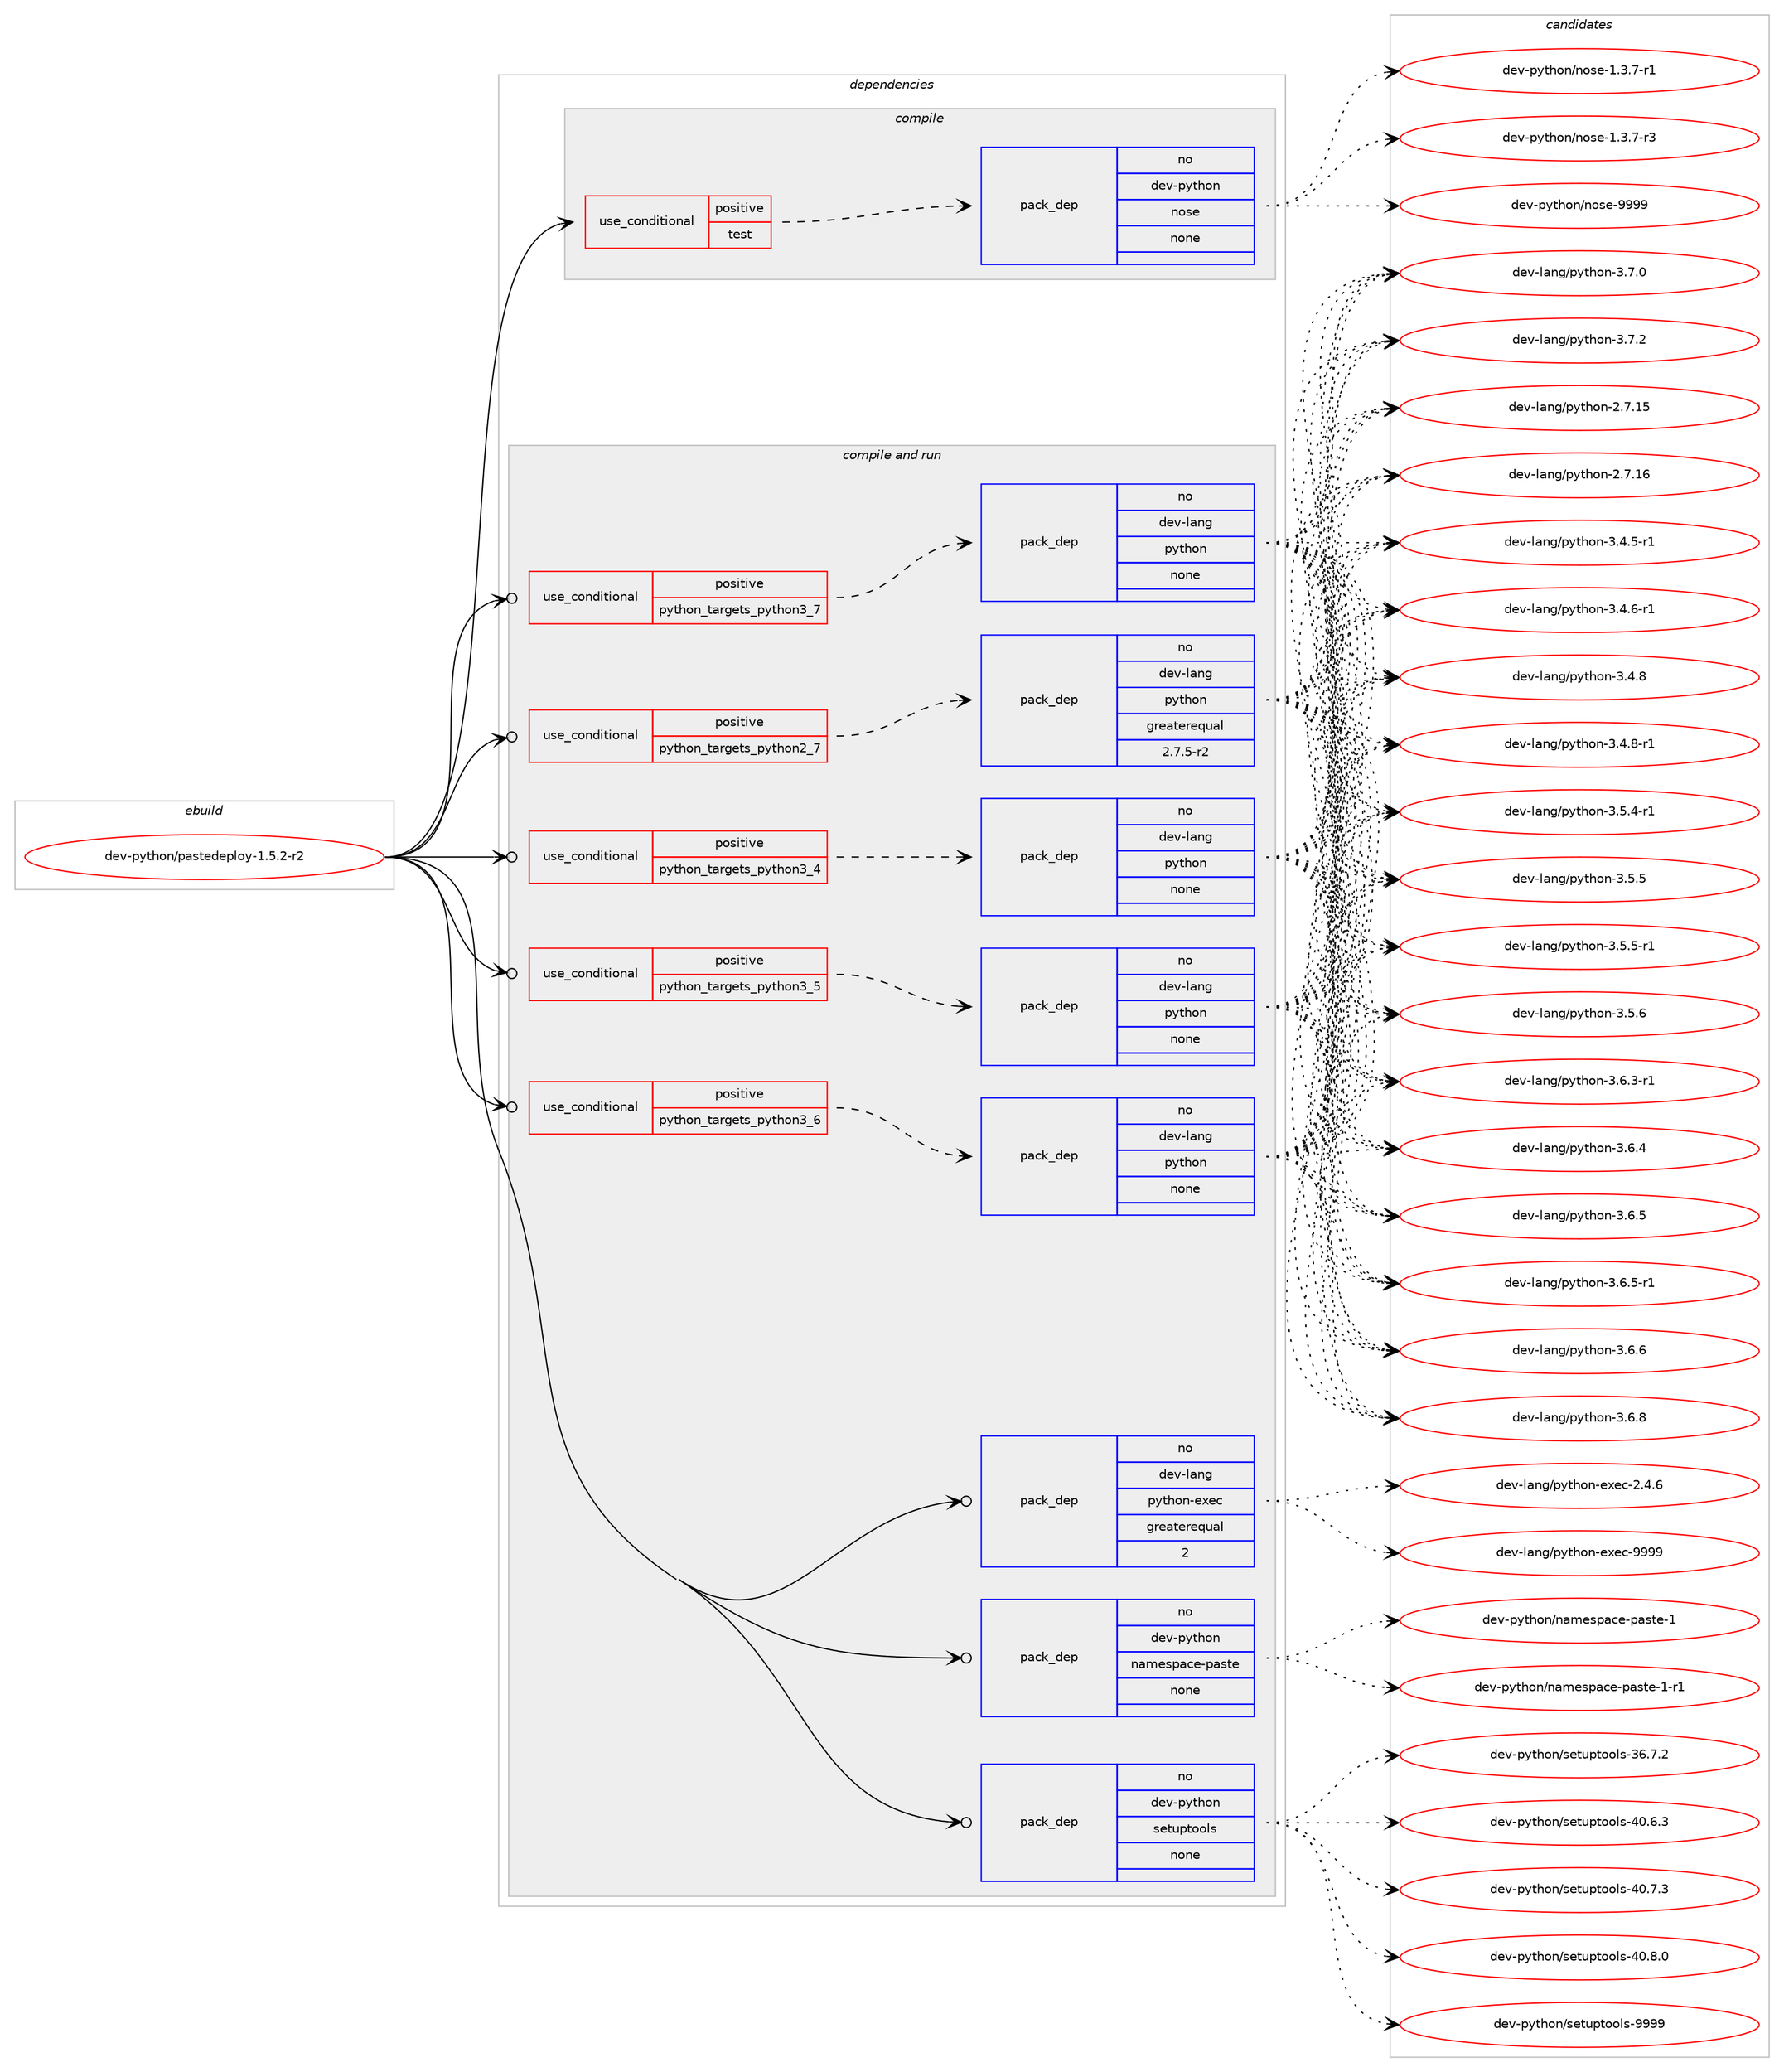 digraph prolog {

# *************
# Graph options
# *************

newrank=true;
concentrate=true;
compound=true;
graph [rankdir=LR,fontname=Helvetica,fontsize=10,ranksep=1.5];#, ranksep=2.5, nodesep=0.2];
edge  [arrowhead=vee];
node  [fontname=Helvetica,fontsize=10];

# **********
# The ebuild
# **********

subgraph cluster_leftcol {
color=gray;
rank=same;
label=<<i>ebuild</i>>;
id [label="dev-python/pastedeploy-1.5.2-r2", color=red, width=4, href="../dev-python/pastedeploy-1.5.2-r2.svg"];
}

# ****************
# The dependencies
# ****************

subgraph cluster_midcol {
color=gray;
label=<<i>dependencies</i>>;
subgraph cluster_compile {
fillcolor="#eeeeee";
style=filled;
label=<<i>compile</i>>;
subgraph cond379065 {
dependency1424485 [label=<<TABLE BORDER="0" CELLBORDER="1" CELLSPACING="0" CELLPADDING="4"><TR><TD ROWSPAN="3" CELLPADDING="10">use_conditional</TD></TR><TR><TD>positive</TD></TR><TR><TD>test</TD></TR></TABLE>>, shape=none, color=red];
subgraph pack1022110 {
dependency1424486 [label=<<TABLE BORDER="0" CELLBORDER="1" CELLSPACING="0" CELLPADDING="4" WIDTH="220"><TR><TD ROWSPAN="6" CELLPADDING="30">pack_dep</TD></TR><TR><TD WIDTH="110">no</TD></TR><TR><TD>dev-python</TD></TR><TR><TD>nose</TD></TR><TR><TD>none</TD></TR><TR><TD></TD></TR></TABLE>>, shape=none, color=blue];
}
dependency1424485:e -> dependency1424486:w [weight=20,style="dashed",arrowhead="vee"];
}
id:e -> dependency1424485:w [weight=20,style="solid",arrowhead="vee"];
}
subgraph cluster_compileandrun {
fillcolor="#eeeeee";
style=filled;
label=<<i>compile and run</i>>;
subgraph cond379066 {
dependency1424487 [label=<<TABLE BORDER="0" CELLBORDER="1" CELLSPACING="0" CELLPADDING="4"><TR><TD ROWSPAN="3" CELLPADDING="10">use_conditional</TD></TR><TR><TD>positive</TD></TR><TR><TD>python_targets_python2_7</TD></TR></TABLE>>, shape=none, color=red];
subgraph pack1022111 {
dependency1424488 [label=<<TABLE BORDER="0" CELLBORDER="1" CELLSPACING="0" CELLPADDING="4" WIDTH="220"><TR><TD ROWSPAN="6" CELLPADDING="30">pack_dep</TD></TR><TR><TD WIDTH="110">no</TD></TR><TR><TD>dev-lang</TD></TR><TR><TD>python</TD></TR><TR><TD>greaterequal</TD></TR><TR><TD>2.7.5-r2</TD></TR></TABLE>>, shape=none, color=blue];
}
dependency1424487:e -> dependency1424488:w [weight=20,style="dashed",arrowhead="vee"];
}
id:e -> dependency1424487:w [weight=20,style="solid",arrowhead="odotvee"];
subgraph cond379067 {
dependency1424489 [label=<<TABLE BORDER="0" CELLBORDER="1" CELLSPACING="0" CELLPADDING="4"><TR><TD ROWSPAN="3" CELLPADDING="10">use_conditional</TD></TR><TR><TD>positive</TD></TR><TR><TD>python_targets_python3_4</TD></TR></TABLE>>, shape=none, color=red];
subgraph pack1022112 {
dependency1424490 [label=<<TABLE BORDER="0" CELLBORDER="1" CELLSPACING="0" CELLPADDING="4" WIDTH="220"><TR><TD ROWSPAN="6" CELLPADDING="30">pack_dep</TD></TR><TR><TD WIDTH="110">no</TD></TR><TR><TD>dev-lang</TD></TR><TR><TD>python</TD></TR><TR><TD>none</TD></TR><TR><TD></TD></TR></TABLE>>, shape=none, color=blue];
}
dependency1424489:e -> dependency1424490:w [weight=20,style="dashed",arrowhead="vee"];
}
id:e -> dependency1424489:w [weight=20,style="solid",arrowhead="odotvee"];
subgraph cond379068 {
dependency1424491 [label=<<TABLE BORDER="0" CELLBORDER="1" CELLSPACING="0" CELLPADDING="4"><TR><TD ROWSPAN="3" CELLPADDING="10">use_conditional</TD></TR><TR><TD>positive</TD></TR><TR><TD>python_targets_python3_5</TD></TR></TABLE>>, shape=none, color=red];
subgraph pack1022113 {
dependency1424492 [label=<<TABLE BORDER="0" CELLBORDER="1" CELLSPACING="0" CELLPADDING="4" WIDTH="220"><TR><TD ROWSPAN="6" CELLPADDING="30">pack_dep</TD></TR><TR><TD WIDTH="110">no</TD></TR><TR><TD>dev-lang</TD></TR><TR><TD>python</TD></TR><TR><TD>none</TD></TR><TR><TD></TD></TR></TABLE>>, shape=none, color=blue];
}
dependency1424491:e -> dependency1424492:w [weight=20,style="dashed",arrowhead="vee"];
}
id:e -> dependency1424491:w [weight=20,style="solid",arrowhead="odotvee"];
subgraph cond379069 {
dependency1424493 [label=<<TABLE BORDER="0" CELLBORDER="1" CELLSPACING="0" CELLPADDING="4"><TR><TD ROWSPAN="3" CELLPADDING="10">use_conditional</TD></TR><TR><TD>positive</TD></TR><TR><TD>python_targets_python3_6</TD></TR></TABLE>>, shape=none, color=red];
subgraph pack1022114 {
dependency1424494 [label=<<TABLE BORDER="0" CELLBORDER="1" CELLSPACING="0" CELLPADDING="4" WIDTH="220"><TR><TD ROWSPAN="6" CELLPADDING="30">pack_dep</TD></TR><TR><TD WIDTH="110">no</TD></TR><TR><TD>dev-lang</TD></TR><TR><TD>python</TD></TR><TR><TD>none</TD></TR><TR><TD></TD></TR></TABLE>>, shape=none, color=blue];
}
dependency1424493:e -> dependency1424494:w [weight=20,style="dashed",arrowhead="vee"];
}
id:e -> dependency1424493:w [weight=20,style="solid",arrowhead="odotvee"];
subgraph cond379070 {
dependency1424495 [label=<<TABLE BORDER="0" CELLBORDER="1" CELLSPACING="0" CELLPADDING="4"><TR><TD ROWSPAN="3" CELLPADDING="10">use_conditional</TD></TR><TR><TD>positive</TD></TR><TR><TD>python_targets_python3_7</TD></TR></TABLE>>, shape=none, color=red];
subgraph pack1022115 {
dependency1424496 [label=<<TABLE BORDER="0" CELLBORDER="1" CELLSPACING="0" CELLPADDING="4" WIDTH="220"><TR><TD ROWSPAN="6" CELLPADDING="30">pack_dep</TD></TR><TR><TD WIDTH="110">no</TD></TR><TR><TD>dev-lang</TD></TR><TR><TD>python</TD></TR><TR><TD>none</TD></TR><TR><TD></TD></TR></TABLE>>, shape=none, color=blue];
}
dependency1424495:e -> dependency1424496:w [weight=20,style="dashed",arrowhead="vee"];
}
id:e -> dependency1424495:w [weight=20,style="solid",arrowhead="odotvee"];
subgraph pack1022116 {
dependency1424497 [label=<<TABLE BORDER="0" CELLBORDER="1" CELLSPACING="0" CELLPADDING="4" WIDTH="220"><TR><TD ROWSPAN="6" CELLPADDING="30">pack_dep</TD></TR><TR><TD WIDTH="110">no</TD></TR><TR><TD>dev-lang</TD></TR><TR><TD>python-exec</TD></TR><TR><TD>greaterequal</TD></TR><TR><TD>2</TD></TR></TABLE>>, shape=none, color=blue];
}
id:e -> dependency1424497:w [weight=20,style="solid",arrowhead="odotvee"];
subgraph pack1022117 {
dependency1424498 [label=<<TABLE BORDER="0" CELLBORDER="1" CELLSPACING="0" CELLPADDING="4" WIDTH="220"><TR><TD ROWSPAN="6" CELLPADDING="30">pack_dep</TD></TR><TR><TD WIDTH="110">no</TD></TR><TR><TD>dev-python</TD></TR><TR><TD>namespace-paste</TD></TR><TR><TD>none</TD></TR><TR><TD></TD></TR></TABLE>>, shape=none, color=blue];
}
id:e -> dependency1424498:w [weight=20,style="solid",arrowhead="odotvee"];
subgraph pack1022118 {
dependency1424499 [label=<<TABLE BORDER="0" CELLBORDER="1" CELLSPACING="0" CELLPADDING="4" WIDTH="220"><TR><TD ROWSPAN="6" CELLPADDING="30">pack_dep</TD></TR><TR><TD WIDTH="110">no</TD></TR><TR><TD>dev-python</TD></TR><TR><TD>setuptools</TD></TR><TR><TD>none</TD></TR><TR><TD></TD></TR></TABLE>>, shape=none, color=blue];
}
id:e -> dependency1424499:w [weight=20,style="solid",arrowhead="odotvee"];
}
subgraph cluster_run {
fillcolor="#eeeeee";
style=filled;
label=<<i>run</i>>;
}
}

# **************
# The candidates
# **************

subgraph cluster_choices {
rank=same;
color=gray;
label=<<i>candidates</i>>;

subgraph choice1022110 {
color=black;
nodesep=1;
choice10010111845112121116104111110471101111151014549465146554511449 [label="dev-python/nose-1.3.7-r1", color=red, width=4,href="../dev-python/nose-1.3.7-r1.svg"];
choice10010111845112121116104111110471101111151014549465146554511451 [label="dev-python/nose-1.3.7-r3", color=red, width=4,href="../dev-python/nose-1.3.7-r3.svg"];
choice10010111845112121116104111110471101111151014557575757 [label="dev-python/nose-9999", color=red, width=4,href="../dev-python/nose-9999.svg"];
dependency1424486:e -> choice10010111845112121116104111110471101111151014549465146554511449:w [style=dotted,weight="100"];
dependency1424486:e -> choice10010111845112121116104111110471101111151014549465146554511451:w [style=dotted,weight="100"];
dependency1424486:e -> choice10010111845112121116104111110471101111151014557575757:w [style=dotted,weight="100"];
}
subgraph choice1022111 {
color=black;
nodesep=1;
choice10010111845108971101034711212111610411111045504655464953 [label="dev-lang/python-2.7.15", color=red, width=4,href="../dev-lang/python-2.7.15.svg"];
choice10010111845108971101034711212111610411111045504655464954 [label="dev-lang/python-2.7.16", color=red, width=4,href="../dev-lang/python-2.7.16.svg"];
choice1001011184510897110103471121211161041111104551465246534511449 [label="dev-lang/python-3.4.5-r1", color=red, width=4,href="../dev-lang/python-3.4.5-r1.svg"];
choice1001011184510897110103471121211161041111104551465246544511449 [label="dev-lang/python-3.4.6-r1", color=red, width=4,href="../dev-lang/python-3.4.6-r1.svg"];
choice100101118451089711010347112121116104111110455146524656 [label="dev-lang/python-3.4.8", color=red, width=4,href="../dev-lang/python-3.4.8.svg"];
choice1001011184510897110103471121211161041111104551465246564511449 [label="dev-lang/python-3.4.8-r1", color=red, width=4,href="../dev-lang/python-3.4.8-r1.svg"];
choice1001011184510897110103471121211161041111104551465346524511449 [label="dev-lang/python-3.5.4-r1", color=red, width=4,href="../dev-lang/python-3.5.4-r1.svg"];
choice100101118451089711010347112121116104111110455146534653 [label="dev-lang/python-3.5.5", color=red, width=4,href="../dev-lang/python-3.5.5.svg"];
choice1001011184510897110103471121211161041111104551465346534511449 [label="dev-lang/python-3.5.5-r1", color=red, width=4,href="../dev-lang/python-3.5.5-r1.svg"];
choice100101118451089711010347112121116104111110455146534654 [label="dev-lang/python-3.5.6", color=red, width=4,href="../dev-lang/python-3.5.6.svg"];
choice1001011184510897110103471121211161041111104551465446514511449 [label="dev-lang/python-3.6.3-r1", color=red, width=4,href="../dev-lang/python-3.6.3-r1.svg"];
choice100101118451089711010347112121116104111110455146544652 [label="dev-lang/python-3.6.4", color=red, width=4,href="../dev-lang/python-3.6.4.svg"];
choice100101118451089711010347112121116104111110455146544653 [label="dev-lang/python-3.6.5", color=red, width=4,href="../dev-lang/python-3.6.5.svg"];
choice1001011184510897110103471121211161041111104551465446534511449 [label="dev-lang/python-3.6.5-r1", color=red, width=4,href="../dev-lang/python-3.6.5-r1.svg"];
choice100101118451089711010347112121116104111110455146544654 [label="dev-lang/python-3.6.6", color=red, width=4,href="../dev-lang/python-3.6.6.svg"];
choice100101118451089711010347112121116104111110455146544656 [label="dev-lang/python-3.6.8", color=red, width=4,href="../dev-lang/python-3.6.8.svg"];
choice100101118451089711010347112121116104111110455146554648 [label="dev-lang/python-3.7.0", color=red, width=4,href="../dev-lang/python-3.7.0.svg"];
choice100101118451089711010347112121116104111110455146554650 [label="dev-lang/python-3.7.2", color=red, width=4,href="../dev-lang/python-3.7.2.svg"];
dependency1424488:e -> choice10010111845108971101034711212111610411111045504655464953:w [style=dotted,weight="100"];
dependency1424488:e -> choice10010111845108971101034711212111610411111045504655464954:w [style=dotted,weight="100"];
dependency1424488:e -> choice1001011184510897110103471121211161041111104551465246534511449:w [style=dotted,weight="100"];
dependency1424488:e -> choice1001011184510897110103471121211161041111104551465246544511449:w [style=dotted,weight="100"];
dependency1424488:e -> choice100101118451089711010347112121116104111110455146524656:w [style=dotted,weight="100"];
dependency1424488:e -> choice1001011184510897110103471121211161041111104551465246564511449:w [style=dotted,weight="100"];
dependency1424488:e -> choice1001011184510897110103471121211161041111104551465346524511449:w [style=dotted,weight="100"];
dependency1424488:e -> choice100101118451089711010347112121116104111110455146534653:w [style=dotted,weight="100"];
dependency1424488:e -> choice1001011184510897110103471121211161041111104551465346534511449:w [style=dotted,weight="100"];
dependency1424488:e -> choice100101118451089711010347112121116104111110455146534654:w [style=dotted,weight="100"];
dependency1424488:e -> choice1001011184510897110103471121211161041111104551465446514511449:w [style=dotted,weight="100"];
dependency1424488:e -> choice100101118451089711010347112121116104111110455146544652:w [style=dotted,weight="100"];
dependency1424488:e -> choice100101118451089711010347112121116104111110455146544653:w [style=dotted,weight="100"];
dependency1424488:e -> choice1001011184510897110103471121211161041111104551465446534511449:w [style=dotted,weight="100"];
dependency1424488:e -> choice100101118451089711010347112121116104111110455146544654:w [style=dotted,weight="100"];
dependency1424488:e -> choice100101118451089711010347112121116104111110455146544656:w [style=dotted,weight="100"];
dependency1424488:e -> choice100101118451089711010347112121116104111110455146554648:w [style=dotted,weight="100"];
dependency1424488:e -> choice100101118451089711010347112121116104111110455146554650:w [style=dotted,weight="100"];
}
subgraph choice1022112 {
color=black;
nodesep=1;
choice10010111845108971101034711212111610411111045504655464953 [label="dev-lang/python-2.7.15", color=red, width=4,href="../dev-lang/python-2.7.15.svg"];
choice10010111845108971101034711212111610411111045504655464954 [label="dev-lang/python-2.7.16", color=red, width=4,href="../dev-lang/python-2.7.16.svg"];
choice1001011184510897110103471121211161041111104551465246534511449 [label="dev-lang/python-3.4.5-r1", color=red, width=4,href="../dev-lang/python-3.4.5-r1.svg"];
choice1001011184510897110103471121211161041111104551465246544511449 [label="dev-lang/python-3.4.6-r1", color=red, width=4,href="../dev-lang/python-3.4.6-r1.svg"];
choice100101118451089711010347112121116104111110455146524656 [label="dev-lang/python-3.4.8", color=red, width=4,href="../dev-lang/python-3.4.8.svg"];
choice1001011184510897110103471121211161041111104551465246564511449 [label="dev-lang/python-3.4.8-r1", color=red, width=4,href="../dev-lang/python-3.4.8-r1.svg"];
choice1001011184510897110103471121211161041111104551465346524511449 [label="dev-lang/python-3.5.4-r1", color=red, width=4,href="../dev-lang/python-3.5.4-r1.svg"];
choice100101118451089711010347112121116104111110455146534653 [label="dev-lang/python-3.5.5", color=red, width=4,href="../dev-lang/python-3.5.5.svg"];
choice1001011184510897110103471121211161041111104551465346534511449 [label="dev-lang/python-3.5.5-r1", color=red, width=4,href="../dev-lang/python-3.5.5-r1.svg"];
choice100101118451089711010347112121116104111110455146534654 [label="dev-lang/python-3.5.6", color=red, width=4,href="../dev-lang/python-3.5.6.svg"];
choice1001011184510897110103471121211161041111104551465446514511449 [label="dev-lang/python-3.6.3-r1", color=red, width=4,href="../dev-lang/python-3.6.3-r1.svg"];
choice100101118451089711010347112121116104111110455146544652 [label="dev-lang/python-3.6.4", color=red, width=4,href="../dev-lang/python-3.6.4.svg"];
choice100101118451089711010347112121116104111110455146544653 [label="dev-lang/python-3.6.5", color=red, width=4,href="../dev-lang/python-3.6.5.svg"];
choice1001011184510897110103471121211161041111104551465446534511449 [label="dev-lang/python-3.6.5-r1", color=red, width=4,href="../dev-lang/python-3.6.5-r1.svg"];
choice100101118451089711010347112121116104111110455146544654 [label="dev-lang/python-3.6.6", color=red, width=4,href="../dev-lang/python-3.6.6.svg"];
choice100101118451089711010347112121116104111110455146544656 [label="dev-lang/python-3.6.8", color=red, width=4,href="../dev-lang/python-3.6.8.svg"];
choice100101118451089711010347112121116104111110455146554648 [label="dev-lang/python-3.7.0", color=red, width=4,href="../dev-lang/python-3.7.0.svg"];
choice100101118451089711010347112121116104111110455146554650 [label="dev-lang/python-3.7.2", color=red, width=4,href="../dev-lang/python-3.7.2.svg"];
dependency1424490:e -> choice10010111845108971101034711212111610411111045504655464953:w [style=dotted,weight="100"];
dependency1424490:e -> choice10010111845108971101034711212111610411111045504655464954:w [style=dotted,weight="100"];
dependency1424490:e -> choice1001011184510897110103471121211161041111104551465246534511449:w [style=dotted,weight="100"];
dependency1424490:e -> choice1001011184510897110103471121211161041111104551465246544511449:w [style=dotted,weight="100"];
dependency1424490:e -> choice100101118451089711010347112121116104111110455146524656:w [style=dotted,weight="100"];
dependency1424490:e -> choice1001011184510897110103471121211161041111104551465246564511449:w [style=dotted,weight="100"];
dependency1424490:e -> choice1001011184510897110103471121211161041111104551465346524511449:w [style=dotted,weight="100"];
dependency1424490:e -> choice100101118451089711010347112121116104111110455146534653:w [style=dotted,weight="100"];
dependency1424490:e -> choice1001011184510897110103471121211161041111104551465346534511449:w [style=dotted,weight="100"];
dependency1424490:e -> choice100101118451089711010347112121116104111110455146534654:w [style=dotted,weight="100"];
dependency1424490:e -> choice1001011184510897110103471121211161041111104551465446514511449:w [style=dotted,weight="100"];
dependency1424490:e -> choice100101118451089711010347112121116104111110455146544652:w [style=dotted,weight="100"];
dependency1424490:e -> choice100101118451089711010347112121116104111110455146544653:w [style=dotted,weight="100"];
dependency1424490:e -> choice1001011184510897110103471121211161041111104551465446534511449:w [style=dotted,weight="100"];
dependency1424490:e -> choice100101118451089711010347112121116104111110455146544654:w [style=dotted,weight="100"];
dependency1424490:e -> choice100101118451089711010347112121116104111110455146544656:w [style=dotted,weight="100"];
dependency1424490:e -> choice100101118451089711010347112121116104111110455146554648:w [style=dotted,weight="100"];
dependency1424490:e -> choice100101118451089711010347112121116104111110455146554650:w [style=dotted,weight="100"];
}
subgraph choice1022113 {
color=black;
nodesep=1;
choice10010111845108971101034711212111610411111045504655464953 [label="dev-lang/python-2.7.15", color=red, width=4,href="../dev-lang/python-2.7.15.svg"];
choice10010111845108971101034711212111610411111045504655464954 [label="dev-lang/python-2.7.16", color=red, width=4,href="../dev-lang/python-2.7.16.svg"];
choice1001011184510897110103471121211161041111104551465246534511449 [label="dev-lang/python-3.4.5-r1", color=red, width=4,href="../dev-lang/python-3.4.5-r1.svg"];
choice1001011184510897110103471121211161041111104551465246544511449 [label="dev-lang/python-3.4.6-r1", color=red, width=4,href="../dev-lang/python-3.4.6-r1.svg"];
choice100101118451089711010347112121116104111110455146524656 [label="dev-lang/python-3.4.8", color=red, width=4,href="../dev-lang/python-3.4.8.svg"];
choice1001011184510897110103471121211161041111104551465246564511449 [label="dev-lang/python-3.4.8-r1", color=red, width=4,href="../dev-lang/python-3.4.8-r1.svg"];
choice1001011184510897110103471121211161041111104551465346524511449 [label="dev-lang/python-3.5.4-r1", color=red, width=4,href="../dev-lang/python-3.5.4-r1.svg"];
choice100101118451089711010347112121116104111110455146534653 [label="dev-lang/python-3.5.5", color=red, width=4,href="../dev-lang/python-3.5.5.svg"];
choice1001011184510897110103471121211161041111104551465346534511449 [label="dev-lang/python-3.5.5-r1", color=red, width=4,href="../dev-lang/python-3.5.5-r1.svg"];
choice100101118451089711010347112121116104111110455146534654 [label="dev-lang/python-3.5.6", color=red, width=4,href="../dev-lang/python-3.5.6.svg"];
choice1001011184510897110103471121211161041111104551465446514511449 [label="dev-lang/python-3.6.3-r1", color=red, width=4,href="../dev-lang/python-3.6.3-r1.svg"];
choice100101118451089711010347112121116104111110455146544652 [label="dev-lang/python-3.6.4", color=red, width=4,href="../dev-lang/python-3.6.4.svg"];
choice100101118451089711010347112121116104111110455146544653 [label="dev-lang/python-3.6.5", color=red, width=4,href="../dev-lang/python-3.6.5.svg"];
choice1001011184510897110103471121211161041111104551465446534511449 [label="dev-lang/python-3.6.5-r1", color=red, width=4,href="../dev-lang/python-3.6.5-r1.svg"];
choice100101118451089711010347112121116104111110455146544654 [label="dev-lang/python-3.6.6", color=red, width=4,href="../dev-lang/python-3.6.6.svg"];
choice100101118451089711010347112121116104111110455146544656 [label="dev-lang/python-3.6.8", color=red, width=4,href="../dev-lang/python-3.6.8.svg"];
choice100101118451089711010347112121116104111110455146554648 [label="dev-lang/python-3.7.0", color=red, width=4,href="../dev-lang/python-3.7.0.svg"];
choice100101118451089711010347112121116104111110455146554650 [label="dev-lang/python-3.7.2", color=red, width=4,href="../dev-lang/python-3.7.2.svg"];
dependency1424492:e -> choice10010111845108971101034711212111610411111045504655464953:w [style=dotted,weight="100"];
dependency1424492:e -> choice10010111845108971101034711212111610411111045504655464954:w [style=dotted,weight="100"];
dependency1424492:e -> choice1001011184510897110103471121211161041111104551465246534511449:w [style=dotted,weight="100"];
dependency1424492:e -> choice1001011184510897110103471121211161041111104551465246544511449:w [style=dotted,weight="100"];
dependency1424492:e -> choice100101118451089711010347112121116104111110455146524656:w [style=dotted,weight="100"];
dependency1424492:e -> choice1001011184510897110103471121211161041111104551465246564511449:w [style=dotted,weight="100"];
dependency1424492:e -> choice1001011184510897110103471121211161041111104551465346524511449:w [style=dotted,weight="100"];
dependency1424492:e -> choice100101118451089711010347112121116104111110455146534653:w [style=dotted,weight="100"];
dependency1424492:e -> choice1001011184510897110103471121211161041111104551465346534511449:w [style=dotted,weight="100"];
dependency1424492:e -> choice100101118451089711010347112121116104111110455146534654:w [style=dotted,weight="100"];
dependency1424492:e -> choice1001011184510897110103471121211161041111104551465446514511449:w [style=dotted,weight="100"];
dependency1424492:e -> choice100101118451089711010347112121116104111110455146544652:w [style=dotted,weight="100"];
dependency1424492:e -> choice100101118451089711010347112121116104111110455146544653:w [style=dotted,weight="100"];
dependency1424492:e -> choice1001011184510897110103471121211161041111104551465446534511449:w [style=dotted,weight="100"];
dependency1424492:e -> choice100101118451089711010347112121116104111110455146544654:w [style=dotted,weight="100"];
dependency1424492:e -> choice100101118451089711010347112121116104111110455146544656:w [style=dotted,weight="100"];
dependency1424492:e -> choice100101118451089711010347112121116104111110455146554648:w [style=dotted,weight="100"];
dependency1424492:e -> choice100101118451089711010347112121116104111110455146554650:w [style=dotted,weight="100"];
}
subgraph choice1022114 {
color=black;
nodesep=1;
choice10010111845108971101034711212111610411111045504655464953 [label="dev-lang/python-2.7.15", color=red, width=4,href="../dev-lang/python-2.7.15.svg"];
choice10010111845108971101034711212111610411111045504655464954 [label="dev-lang/python-2.7.16", color=red, width=4,href="../dev-lang/python-2.7.16.svg"];
choice1001011184510897110103471121211161041111104551465246534511449 [label="dev-lang/python-3.4.5-r1", color=red, width=4,href="../dev-lang/python-3.4.5-r1.svg"];
choice1001011184510897110103471121211161041111104551465246544511449 [label="dev-lang/python-3.4.6-r1", color=red, width=4,href="../dev-lang/python-3.4.6-r1.svg"];
choice100101118451089711010347112121116104111110455146524656 [label="dev-lang/python-3.4.8", color=red, width=4,href="../dev-lang/python-3.4.8.svg"];
choice1001011184510897110103471121211161041111104551465246564511449 [label="dev-lang/python-3.4.8-r1", color=red, width=4,href="../dev-lang/python-3.4.8-r1.svg"];
choice1001011184510897110103471121211161041111104551465346524511449 [label="dev-lang/python-3.5.4-r1", color=red, width=4,href="../dev-lang/python-3.5.4-r1.svg"];
choice100101118451089711010347112121116104111110455146534653 [label="dev-lang/python-3.5.5", color=red, width=4,href="../dev-lang/python-3.5.5.svg"];
choice1001011184510897110103471121211161041111104551465346534511449 [label="dev-lang/python-3.5.5-r1", color=red, width=4,href="../dev-lang/python-3.5.5-r1.svg"];
choice100101118451089711010347112121116104111110455146534654 [label="dev-lang/python-3.5.6", color=red, width=4,href="../dev-lang/python-3.5.6.svg"];
choice1001011184510897110103471121211161041111104551465446514511449 [label="dev-lang/python-3.6.3-r1", color=red, width=4,href="../dev-lang/python-3.6.3-r1.svg"];
choice100101118451089711010347112121116104111110455146544652 [label="dev-lang/python-3.6.4", color=red, width=4,href="../dev-lang/python-3.6.4.svg"];
choice100101118451089711010347112121116104111110455146544653 [label="dev-lang/python-3.6.5", color=red, width=4,href="../dev-lang/python-3.6.5.svg"];
choice1001011184510897110103471121211161041111104551465446534511449 [label="dev-lang/python-3.6.5-r1", color=red, width=4,href="../dev-lang/python-3.6.5-r1.svg"];
choice100101118451089711010347112121116104111110455146544654 [label="dev-lang/python-3.6.6", color=red, width=4,href="../dev-lang/python-3.6.6.svg"];
choice100101118451089711010347112121116104111110455146544656 [label="dev-lang/python-3.6.8", color=red, width=4,href="../dev-lang/python-3.6.8.svg"];
choice100101118451089711010347112121116104111110455146554648 [label="dev-lang/python-3.7.0", color=red, width=4,href="../dev-lang/python-3.7.0.svg"];
choice100101118451089711010347112121116104111110455146554650 [label="dev-lang/python-3.7.2", color=red, width=4,href="../dev-lang/python-3.7.2.svg"];
dependency1424494:e -> choice10010111845108971101034711212111610411111045504655464953:w [style=dotted,weight="100"];
dependency1424494:e -> choice10010111845108971101034711212111610411111045504655464954:w [style=dotted,weight="100"];
dependency1424494:e -> choice1001011184510897110103471121211161041111104551465246534511449:w [style=dotted,weight="100"];
dependency1424494:e -> choice1001011184510897110103471121211161041111104551465246544511449:w [style=dotted,weight="100"];
dependency1424494:e -> choice100101118451089711010347112121116104111110455146524656:w [style=dotted,weight="100"];
dependency1424494:e -> choice1001011184510897110103471121211161041111104551465246564511449:w [style=dotted,weight="100"];
dependency1424494:e -> choice1001011184510897110103471121211161041111104551465346524511449:w [style=dotted,weight="100"];
dependency1424494:e -> choice100101118451089711010347112121116104111110455146534653:w [style=dotted,weight="100"];
dependency1424494:e -> choice1001011184510897110103471121211161041111104551465346534511449:w [style=dotted,weight="100"];
dependency1424494:e -> choice100101118451089711010347112121116104111110455146534654:w [style=dotted,weight="100"];
dependency1424494:e -> choice1001011184510897110103471121211161041111104551465446514511449:w [style=dotted,weight="100"];
dependency1424494:e -> choice100101118451089711010347112121116104111110455146544652:w [style=dotted,weight="100"];
dependency1424494:e -> choice100101118451089711010347112121116104111110455146544653:w [style=dotted,weight="100"];
dependency1424494:e -> choice1001011184510897110103471121211161041111104551465446534511449:w [style=dotted,weight="100"];
dependency1424494:e -> choice100101118451089711010347112121116104111110455146544654:w [style=dotted,weight="100"];
dependency1424494:e -> choice100101118451089711010347112121116104111110455146544656:w [style=dotted,weight="100"];
dependency1424494:e -> choice100101118451089711010347112121116104111110455146554648:w [style=dotted,weight="100"];
dependency1424494:e -> choice100101118451089711010347112121116104111110455146554650:w [style=dotted,weight="100"];
}
subgraph choice1022115 {
color=black;
nodesep=1;
choice10010111845108971101034711212111610411111045504655464953 [label="dev-lang/python-2.7.15", color=red, width=4,href="../dev-lang/python-2.7.15.svg"];
choice10010111845108971101034711212111610411111045504655464954 [label="dev-lang/python-2.7.16", color=red, width=4,href="../dev-lang/python-2.7.16.svg"];
choice1001011184510897110103471121211161041111104551465246534511449 [label="dev-lang/python-3.4.5-r1", color=red, width=4,href="../dev-lang/python-3.4.5-r1.svg"];
choice1001011184510897110103471121211161041111104551465246544511449 [label="dev-lang/python-3.4.6-r1", color=red, width=4,href="../dev-lang/python-3.4.6-r1.svg"];
choice100101118451089711010347112121116104111110455146524656 [label="dev-lang/python-3.4.8", color=red, width=4,href="../dev-lang/python-3.4.8.svg"];
choice1001011184510897110103471121211161041111104551465246564511449 [label="dev-lang/python-3.4.8-r1", color=red, width=4,href="../dev-lang/python-3.4.8-r1.svg"];
choice1001011184510897110103471121211161041111104551465346524511449 [label="dev-lang/python-3.5.4-r1", color=red, width=4,href="../dev-lang/python-3.5.4-r1.svg"];
choice100101118451089711010347112121116104111110455146534653 [label="dev-lang/python-3.5.5", color=red, width=4,href="../dev-lang/python-3.5.5.svg"];
choice1001011184510897110103471121211161041111104551465346534511449 [label="dev-lang/python-3.5.5-r1", color=red, width=4,href="../dev-lang/python-3.5.5-r1.svg"];
choice100101118451089711010347112121116104111110455146534654 [label="dev-lang/python-3.5.6", color=red, width=4,href="../dev-lang/python-3.5.6.svg"];
choice1001011184510897110103471121211161041111104551465446514511449 [label="dev-lang/python-3.6.3-r1", color=red, width=4,href="../dev-lang/python-3.6.3-r1.svg"];
choice100101118451089711010347112121116104111110455146544652 [label="dev-lang/python-3.6.4", color=red, width=4,href="../dev-lang/python-3.6.4.svg"];
choice100101118451089711010347112121116104111110455146544653 [label="dev-lang/python-3.6.5", color=red, width=4,href="../dev-lang/python-3.6.5.svg"];
choice1001011184510897110103471121211161041111104551465446534511449 [label="dev-lang/python-3.6.5-r1", color=red, width=4,href="../dev-lang/python-3.6.5-r1.svg"];
choice100101118451089711010347112121116104111110455146544654 [label="dev-lang/python-3.6.6", color=red, width=4,href="../dev-lang/python-3.6.6.svg"];
choice100101118451089711010347112121116104111110455146544656 [label="dev-lang/python-3.6.8", color=red, width=4,href="../dev-lang/python-3.6.8.svg"];
choice100101118451089711010347112121116104111110455146554648 [label="dev-lang/python-3.7.0", color=red, width=4,href="../dev-lang/python-3.7.0.svg"];
choice100101118451089711010347112121116104111110455146554650 [label="dev-lang/python-3.7.2", color=red, width=4,href="../dev-lang/python-3.7.2.svg"];
dependency1424496:e -> choice10010111845108971101034711212111610411111045504655464953:w [style=dotted,weight="100"];
dependency1424496:e -> choice10010111845108971101034711212111610411111045504655464954:w [style=dotted,weight="100"];
dependency1424496:e -> choice1001011184510897110103471121211161041111104551465246534511449:w [style=dotted,weight="100"];
dependency1424496:e -> choice1001011184510897110103471121211161041111104551465246544511449:w [style=dotted,weight="100"];
dependency1424496:e -> choice100101118451089711010347112121116104111110455146524656:w [style=dotted,weight="100"];
dependency1424496:e -> choice1001011184510897110103471121211161041111104551465246564511449:w [style=dotted,weight="100"];
dependency1424496:e -> choice1001011184510897110103471121211161041111104551465346524511449:w [style=dotted,weight="100"];
dependency1424496:e -> choice100101118451089711010347112121116104111110455146534653:w [style=dotted,weight="100"];
dependency1424496:e -> choice1001011184510897110103471121211161041111104551465346534511449:w [style=dotted,weight="100"];
dependency1424496:e -> choice100101118451089711010347112121116104111110455146534654:w [style=dotted,weight="100"];
dependency1424496:e -> choice1001011184510897110103471121211161041111104551465446514511449:w [style=dotted,weight="100"];
dependency1424496:e -> choice100101118451089711010347112121116104111110455146544652:w [style=dotted,weight="100"];
dependency1424496:e -> choice100101118451089711010347112121116104111110455146544653:w [style=dotted,weight="100"];
dependency1424496:e -> choice1001011184510897110103471121211161041111104551465446534511449:w [style=dotted,weight="100"];
dependency1424496:e -> choice100101118451089711010347112121116104111110455146544654:w [style=dotted,weight="100"];
dependency1424496:e -> choice100101118451089711010347112121116104111110455146544656:w [style=dotted,weight="100"];
dependency1424496:e -> choice100101118451089711010347112121116104111110455146554648:w [style=dotted,weight="100"];
dependency1424496:e -> choice100101118451089711010347112121116104111110455146554650:w [style=dotted,weight="100"];
}
subgraph choice1022116 {
color=black;
nodesep=1;
choice1001011184510897110103471121211161041111104510112010199455046524654 [label="dev-lang/python-exec-2.4.6", color=red, width=4,href="../dev-lang/python-exec-2.4.6.svg"];
choice10010111845108971101034711212111610411111045101120101994557575757 [label="dev-lang/python-exec-9999", color=red, width=4,href="../dev-lang/python-exec-9999.svg"];
dependency1424497:e -> choice1001011184510897110103471121211161041111104510112010199455046524654:w [style=dotted,weight="100"];
dependency1424497:e -> choice10010111845108971101034711212111610411111045101120101994557575757:w [style=dotted,weight="100"];
}
subgraph choice1022117 {
color=black;
nodesep=1;
choice100101118451121211161041111104711097109101115112979910145112971151161014549 [label="dev-python/namespace-paste-1", color=red, width=4,href="../dev-python/namespace-paste-1.svg"];
choice1001011184511212111610411111047110971091011151129799101451129711511610145494511449 [label="dev-python/namespace-paste-1-r1", color=red, width=4,href="../dev-python/namespace-paste-1-r1.svg"];
dependency1424498:e -> choice100101118451121211161041111104711097109101115112979910145112971151161014549:w [style=dotted,weight="100"];
dependency1424498:e -> choice1001011184511212111610411111047110971091011151129799101451129711511610145494511449:w [style=dotted,weight="100"];
}
subgraph choice1022118 {
color=black;
nodesep=1;
choice100101118451121211161041111104711510111611711211611111110811545515446554650 [label="dev-python/setuptools-36.7.2", color=red, width=4,href="../dev-python/setuptools-36.7.2.svg"];
choice100101118451121211161041111104711510111611711211611111110811545524846544651 [label="dev-python/setuptools-40.6.3", color=red, width=4,href="../dev-python/setuptools-40.6.3.svg"];
choice100101118451121211161041111104711510111611711211611111110811545524846554651 [label="dev-python/setuptools-40.7.3", color=red, width=4,href="../dev-python/setuptools-40.7.3.svg"];
choice100101118451121211161041111104711510111611711211611111110811545524846564648 [label="dev-python/setuptools-40.8.0", color=red, width=4,href="../dev-python/setuptools-40.8.0.svg"];
choice10010111845112121116104111110471151011161171121161111111081154557575757 [label="dev-python/setuptools-9999", color=red, width=4,href="../dev-python/setuptools-9999.svg"];
dependency1424499:e -> choice100101118451121211161041111104711510111611711211611111110811545515446554650:w [style=dotted,weight="100"];
dependency1424499:e -> choice100101118451121211161041111104711510111611711211611111110811545524846544651:w [style=dotted,weight="100"];
dependency1424499:e -> choice100101118451121211161041111104711510111611711211611111110811545524846554651:w [style=dotted,weight="100"];
dependency1424499:e -> choice100101118451121211161041111104711510111611711211611111110811545524846564648:w [style=dotted,weight="100"];
dependency1424499:e -> choice10010111845112121116104111110471151011161171121161111111081154557575757:w [style=dotted,weight="100"];
}
}

}
